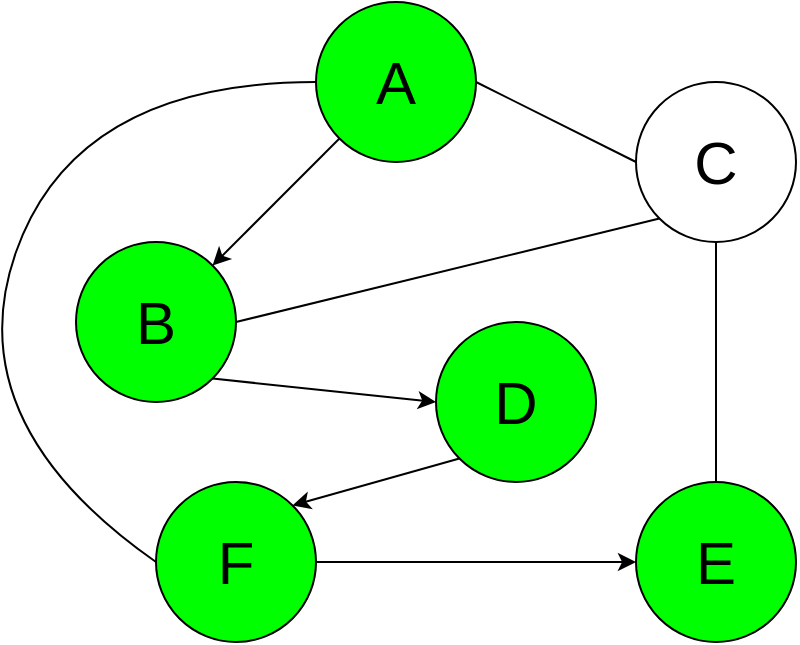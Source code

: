 <mxfile version="13.1.1"><diagram id="K2D8iYiGMLSqzfieouOv" name="Page-1"><mxGraphModel dx="1248" dy="661" grid="1" gridSize="10" guides="1" tooltips="1" connect="1" arrows="1" fold="1" page="1" pageScale="1" pageWidth="1100" pageHeight="850" math="0" shadow="0"><root><mxCell id="0"/><mxCell id="1" parent="0"/><mxCell id="ztjz21ENYZ6qWewENpg_-1" value="&lt;font style=&quot;font-size: 30px&quot;&gt;A&lt;/font&gt;" style="ellipse;whiteSpace=wrap;html=1;aspect=fixed;fillColor=#00FF00;" vertex="1" parent="1"><mxGeometry x="480" y="120" width="80" height="80" as="geometry"/></mxCell><mxCell id="ztjz21ENYZ6qWewENpg_-2" value="&lt;span style=&quot;font-size: 30px&quot;&gt;B&lt;/span&gt;" style="ellipse;whiteSpace=wrap;html=1;aspect=fixed;fillColor=#00FF00;" vertex="1" parent="1"><mxGeometry x="360" y="240" width="80" height="80" as="geometry"/></mxCell><mxCell id="ztjz21ENYZ6qWewENpg_-3" value="&lt;font style=&quot;font-size: 30px&quot;&gt;D&lt;/font&gt;" style="ellipse;whiteSpace=wrap;html=1;aspect=fixed;fillColor=#00FF00;" vertex="1" parent="1"><mxGeometry x="540" y="280" width="80" height="80" as="geometry"/></mxCell><mxCell id="ztjz21ENYZ6qWewENpg_-4" value="&lt;font style=&quot;font-size: 30px&quot;&gt;F&lt;/font&gt;" style="ellipse;whiteSpace=wrap;html=1;aspect=fixed;fillColor=#00FF00;" vertex="1" parent="1"><mxGeometry x="400" y="360" width="80" height="80" as="geometry"/></mxCell><mxCell id="ztjz21ENYZ6qWewENpg_-5" value="&lt;font style=&quot;font-size: 30px&quot;&gt;C&lt;/font&gt;" style="ellipse;whiteSpace=wrap;html=1;aspect=fixed;" vertex="1" parent="1"><mxGeometry x="640" y="160" width="80" height="80" as="geometry"/></mxCell><mxCell id="ztjz21ENYZ6qWewENpg_-6" value="&lt;font style=&quot;font-size: 30px&quot;&gt;E&lt;/font&gt;" style="ellipse;whiteSpace=wrap;html=1;aspect=fixed;fillColor=#00FF00;" vertex="1" parent="1"><mxGeometry x="640" y="360" width="80" height="80" as="geometry"/></mxCell><mxCell id="ztjz21ENYZ6qWewENpg_-7" value="" style="endArrow=none;html=1;entryX=0;entryY=1;entryDx=0;entryDy=0;exitX=1;exitY=0;exitDx=0;exitDy=0;endFill=0;strokeColor=#000000;startArrow=classic;startFill=1;" edge="1" parent="1" source="ztjz21ENYZ6qWewENpg_-2" target="ztjz21ENYZ6qWewENpg_-1"><mxGeometry width="50" height="50" relative="1" as="geometry"><mxPoint x="390" y="225" as="sourcePoint"/><mxPoint x="440" y="175" as="targetPoint"/></mxGeometry></mxCell><mxCell id="ztjz21ENYZ6qWewENpg_-8" value="" style="endArrow=classic;html=1;entryX=0;entryY=0.5;entryDx=0;entryDy=0;exitX=1;exitY=1;exitDx=0;exitDy=0;endFill=1;strokeColor=#000000;" edge="1" parent="1" source="ztjz21ENYZ6qWewENpg_-2" target="ztjz21ENYZ6qWewENpg_-3"><mxGeometry width="50" height="50" relative="1" as="geometry"><mxPoint x="438.284" y="333.436" as="sourcePoint"/><mxPoint x="501.716" y="270.004" as="targetPoint"/></mxGeometry></mxCell><mxCell id="ztjz21ENYZ6qWewENpg_-9" value="" style="endArrow=none;html=1;entryX=0;entryY=1;entryDx=0;entryDy=0;exitX=1;exitY=0.5;exitDx=0;exitDy=0;endFill=0;" edge="1" parent="1" source="ztjz21ENYZ6qWewENpg_-2" target="ztjz21ENYZ6qWewENpg_-5"><mxGeometry width="50" height="50" relative="1" as="geometry"><mxPoint x="480.004" y="240.004" as="sourcePoint"/><mxPoint x="571.72" y="251.72" as="targetPoint"/></mxGeometry></mxCell><mxCell id="ztjz21ENYZ6qWewENpg_-10" value="" style="endArrow=none;html=1;entryX=0;entryY=0.5;entryDx=0;entryDy=0;exitX=1;exitY=0.5;exitDx=0;exitDy=0;endFill=0;" edge="1" parent="1" source="ztjz21ENYZ6qWewENpg_-1" target="ztjz21ENYZ6qWewENpg_-5"><mxGeometry width="50" height="50" relative="1" as="geometry"><mxPoint x="600.004" y="120.004" as="sourcePoint"/><mxPoint x="691.72" y="131.72" as="targetPoint"/></mxGeometry></mxCell><mxCell id="ztjz21ENYZ6qWewENpg_-11" value="" style="endArrow=none;html=1;entryX=0.5;entryY=1;entryDx=0;entryDy=0;exitX=0.5;exitY=0;exitDx=0;exitDy=0;endFill=0;" edge="1" parent="1" source="ztjz21ENYZ6qWewENpg_-6" target="ztjz21ENYZ6qWewENpg_-5"><mxGeometry width="50" height="50" relative="1" as="geometry"><mxPoint x="650" y="320" as="sourcePoint"/><mxPoint x="700" y="270" as="targetPoint"/></mxGeometry></mxCell><mxCell id="ztjz21ENYZ6qWewENpg_-12" value="" style="endArrow=classic;html=1;entryX=0;entryY=0.5;entryDx=0;entryDy=0;exitX=1;exitY=0.5;exitDx=0;exitDy=0;endFill=1;strokeColor=#000000;" edge="1" parent="1" source="ztjz21ENYZ6qWewENpg_-4" target="ztjz21ENYZ6qWewENpg_-6"><mxGeometry width="50" height="50" relative="1" as="geometry"><mxPoint x="495" y="430" as="sourcePoint"/><mxPoint x="545" y="380" as="targetPoint"/></mxGeometry></mxCell><mxCell id="ztjz21ENYZ6qWewENpg_-13" value="" style="endArrow=none;html=1;entryX=0;entryY=1;entryDx=0;entryDy=0;exitX=1;exitY=0;exitDx=0;exitDy=0;endFill=0;strokeColor=#000000;startArrow=classic;startFill=1;" edge="1" parent="1" source="ztjz21ENYZ6qWewENpg_-4" target="ztjz21ENYZ6qWewENpg_-3"><mxGeometry width="50" height="50" relative="1" as="geometry"><mxPoint x="470" y="400" as="sourcePoint"/><mxPoint x="520" y="350" as="targetPoint"/></mxGeometry></mxCell><mxCell id="ztjz21ENYZ6qWewENpg_-14" value="" style="curved=1;endArrow=none;html=1;exitX=0;exitY=0.5;exitDx=0;exitDy=0;entryX=0;entryY=0.5;entryDx=0;entryDy=0;endFill=0;" edge="1" parent="1" source="ztjz21ENYZ6qWewENpg_-4" target="ztjz21ENYZ6qWewENpg_-1"><mxGeometry width="50" height="50" relative="1" as="geometry"><mxPoint x="270" y="390" as="sourcePoint"/><mxPoint x="320" y="340" as="targetPoint"/><Array as="points"><mxPoint x="300" y="330"/><mxPoint x="360" y="160"/></Array></mxGeometry></mxCell></root></mxGraphModel></diagram></mxfile>